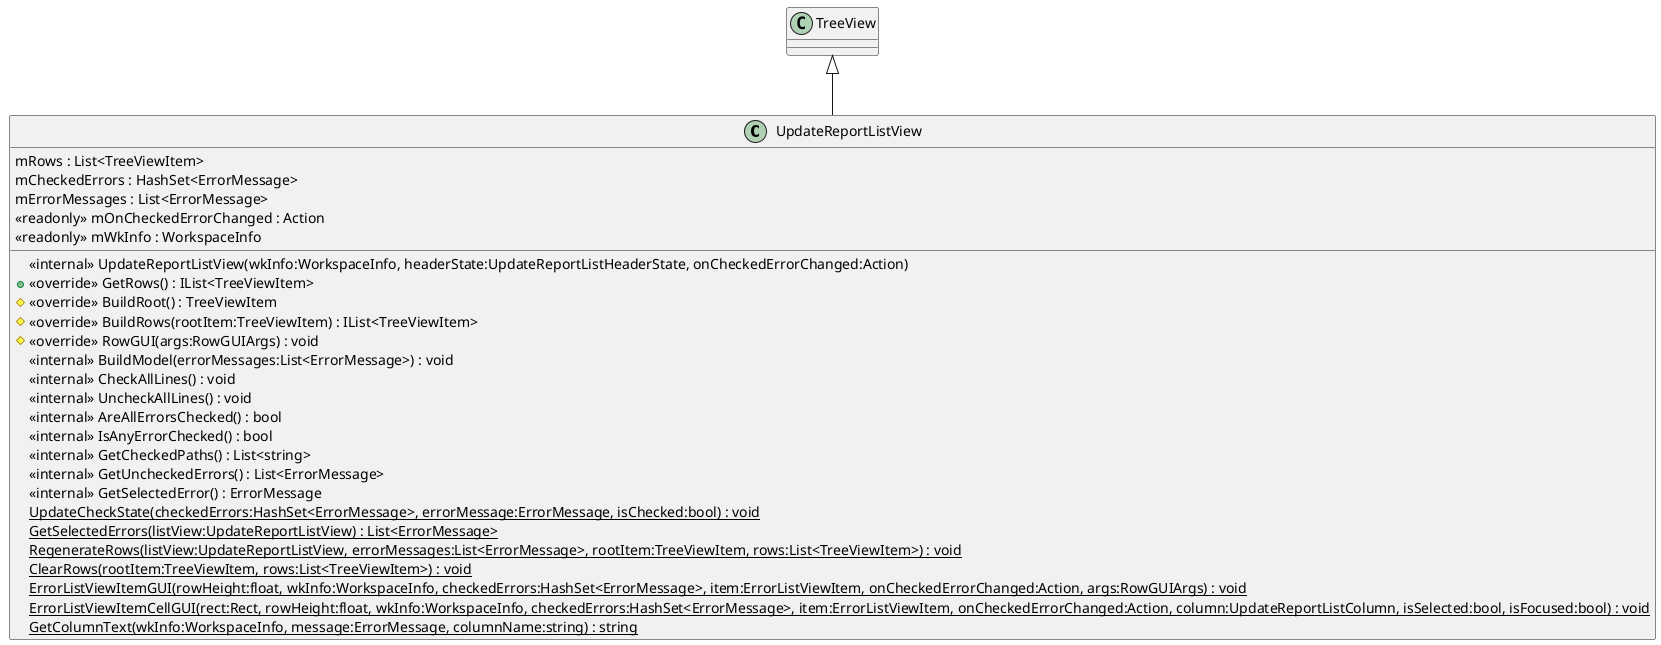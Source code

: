 @startuml
class UpdateReportListView {
    <<internal>> UpdateReportListView(wkInfo:WorkspaceInfo, headerState:UpdateReportListHeaderState, onCheckedErrorChanged:Action)
    + <<override>> GetRows() : IList<TreeViewItem>
    # <<override>> BuildRoot() : TreeViewItem
    # <<override>> BuildRows(rootItem:TreeViewItem) : IList<TreeViewItem>
    # <<override>> RowGUI(args:RowGUIArgs) : void
    <<internal>> BuildModel(errorMessages:List<ErrorMessage>) : void
    <<internal>> CheckAllLines() : void
    <<internal>> UncheckAllLines() : void
    <<internal>> AreAllErrorsChecked() : bool
    <<internal>> IsAnyErrorChecked() : bool
    <<internal>> GetCheckedPaths() : List<string>
    <<internal>> GetUncheckedErrors() : List<ErrorMessage>
    <<internal>> GetSelectedError() : ErrorMessage
    {static} UpdateCheckState(checkedErrors:HashSet<ErrorMessage>, errorMessage:ErrorMessage, isChecked:bool) : void
    {static} GetSelectedErrors(listView:UpdateReportListView) : List<ErrorMessage>
    {static} RegenerateRows(listView:UpdateReportListView, errorMessages:List<ErrorMessage>, rootItem:TreeViewItem, rows:List<TreeViewItem>) : void
    {static} ClearRows(rootItem:TreeViewItem, rows:List<TreeViewItem>) : void
    {static} ErrorListViewItemGUI(rowHeight:float, wkInfo:WorkspaceInfo, checkedErrors:HashSet<ErrorMessage>, item:ErrorListViewItem, onCheckedErrorChanged:Action, args:RowGUIArgs) : void
    {static} ErrorListViewItemCellGUI(rect:Rect, rowHeight:float, wkInfo:WorkspaceInfo, checkedErrors:HashSet<ErrorMessage>, item:ErrorListViewItem, onCheckedErrorChanged:Action, column:UpdateReportListColumn, isSelected:bool, isFocused:bool) : void
    {static} GetColumnText(wkInfo:WorkspaceInfo, message:ErrorMessage, columnName:string) : string
    mRows : List<TreeViewItem>
    mCheckedErrors : HashSet<ErrorMessage>
    mErrorMessages : List<ErrorMessage>
    <<readonly>> mOnCheckedErrorChanged : Action
    <<readonly>> mWkInfo : WorkspaceInfo
}
TreeView <|-- UpdateReportListView
@enduml
